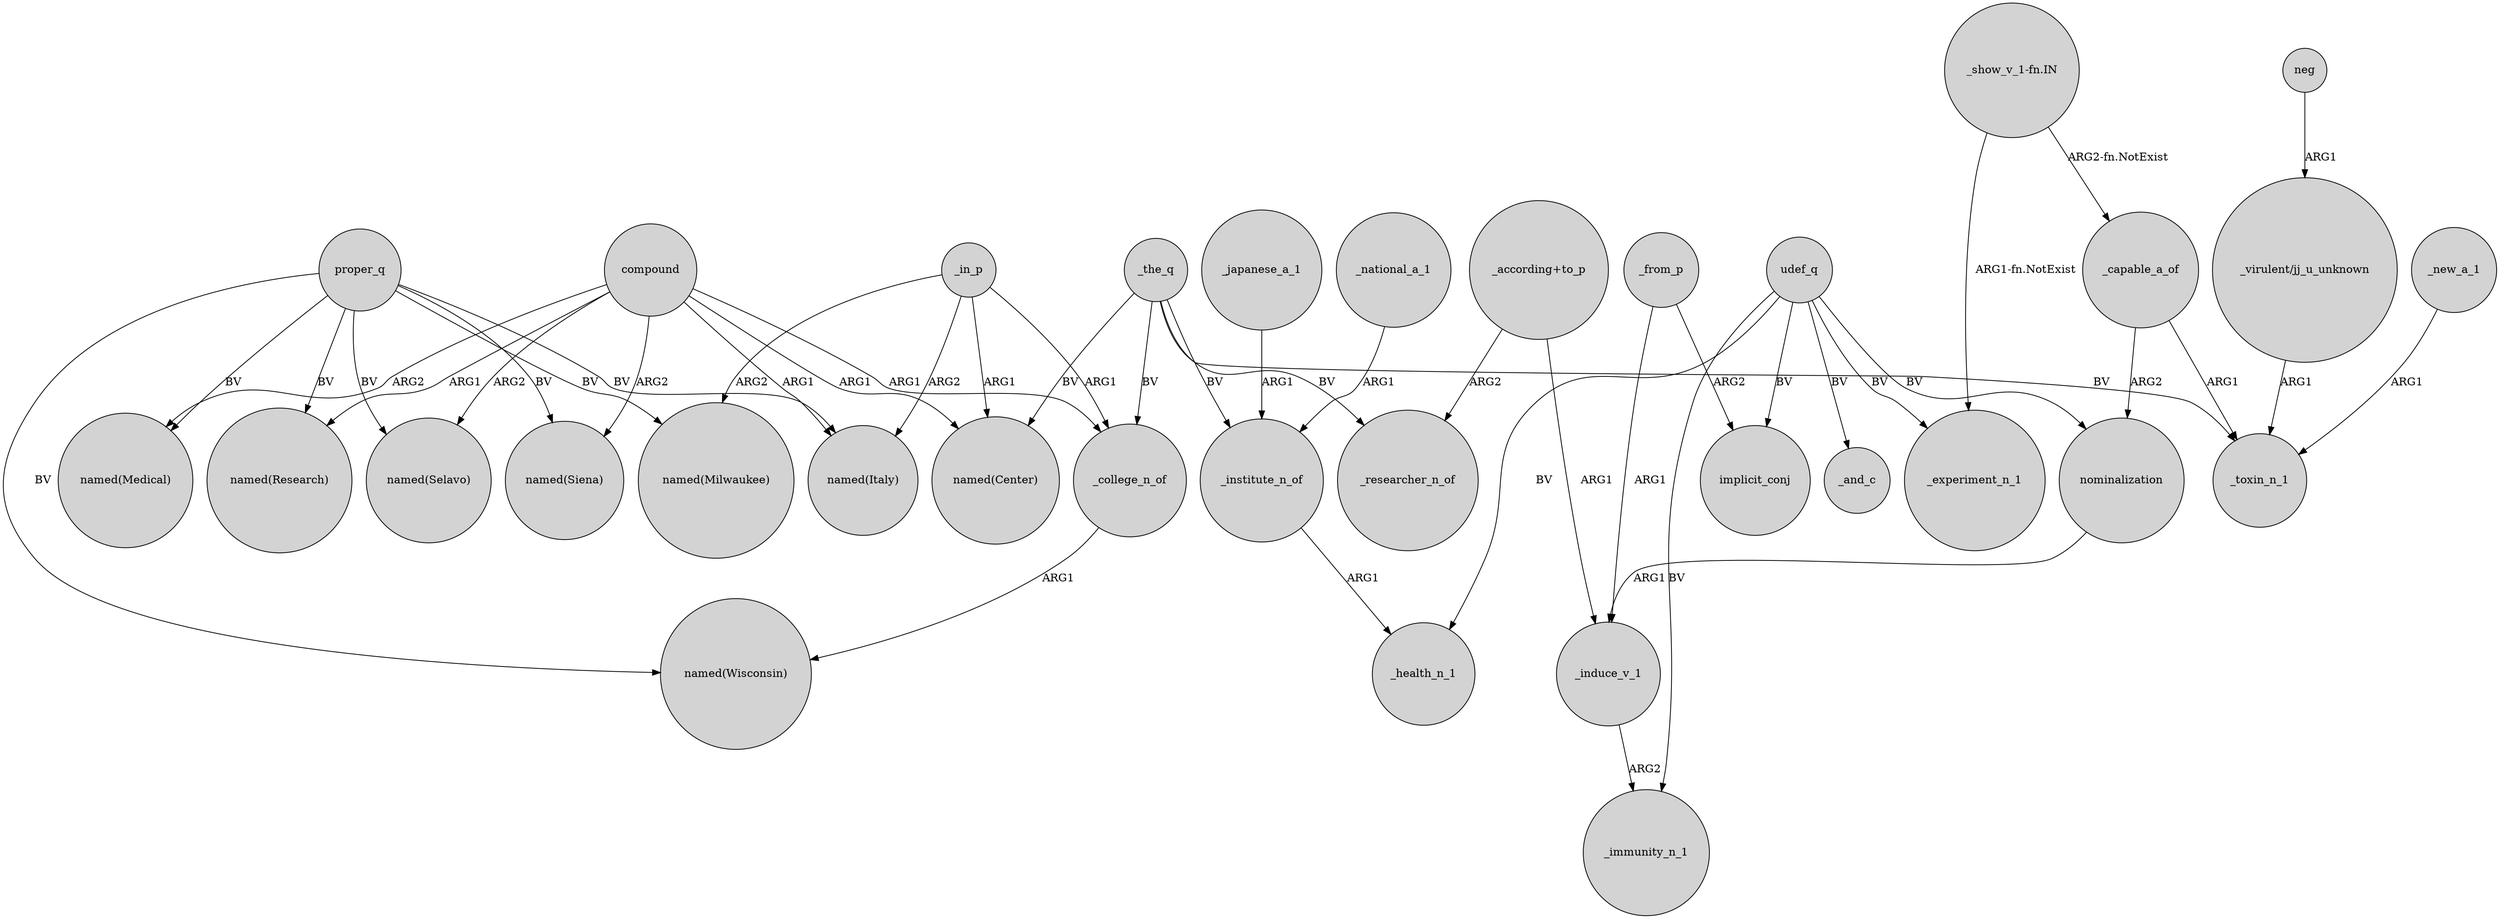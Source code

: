 digraph {
	node [shape=circle style=filled]
	_in_p -> "named(Milwaukee)" [label=ARG2]
	_japanese_a_1 -> _institute_n_of [label=ARG1]
	_the_q -> _institute_n_of [label=BV]
	_capable_a_of -> nominalization [label=ARG2]
	"_show_v_1-fn.IN" -> _experiment_n_1 [label="ARG1-fn.NotExist"]
	_the_q -> _researcher_n_of [label=BV]
	_in_p -> "named(Italy)" [label=ARG2]
	_capable_a_of -> _toxin_n_1 [label=ARG1]
	neg -> "_virulent/jj_u_unknown" [label=ARG1]
	_in_p -> _college_n_of [label=ARG1]
	compound -> "named(Medical)" [label=ARG2]
	_new_a_1 -> _toxin_n_1 [label=ARG1]
	udef_q -> implicit_conj [label=BV]
	_institute_n_of -> _health_n_1 [label=ARG1]
	_the_q -> _college_n_of [label=BV]
	compound -> "named(Siena)" [label=ARG2]
	nominalization -> _induce_v_1 [label=ARG1]
	_national_a_1 -> _institute_n_of [label=ARG1]
	compound -> "named(Italy)" [label=ARG1]
	_the_q -> "named(Center)" [label=BV]
	udef_q -> _health_n_1 [label=BV]
	proper_q -> "named(Research)" [label=BV]
	"_show_v_1-fn.IN" -> _capable_a_of [label="ARG2-fn.NotExist"]
	_from_p -> _induce_v_1 [label=ARG1]
	udef_q -> _experiment_n_1 [label=BV]
	_the_q -> _toxin_n_1 [label=BV]
	udef_q -> nominalization [label=BV]
	_from_p -> implicit_conj [label=ARG2]
	compound -> "named(Research)" [label=ARG1]
	compound -> "named(Selavo)" [label=ARG2]
	proper_q -> "named(Medical)" [label=BV]
	proper_q -> "named(Siena)" [label=BV]
	compound -> _college_n_of [label=ARG1]
	proper_q -> "named(Wisconsin)" [label=BV]
	proper_q -> "named(Milwaukee)" [label=BV]
	compound -> "named(Center)" [label=ARG1]
	_induce_v_1 -> _immunity_n_1 [label=ARG2]
	udef_q -> _immunity_n_1 [label=BV]
	udef_q -> _and_c [label=BV]
	_in_p -> "named(Center)" [label=ARG1]
	"_according+to_p" -> _researcher_n_of [label=ARG2]
	"_according+to_p" -> _induce_v_1 [label=ARG1]
	proper_q -> "named(Selavo)" [label=BV]
	_college_n_of -> "named(Wisconsin)" [label=ARG1]
	proper_q -> "named(Italy)" [label=BV]
	"_virulent/jj_u_unknown" -> _toxin_n_1 [label=ARG1]
}
